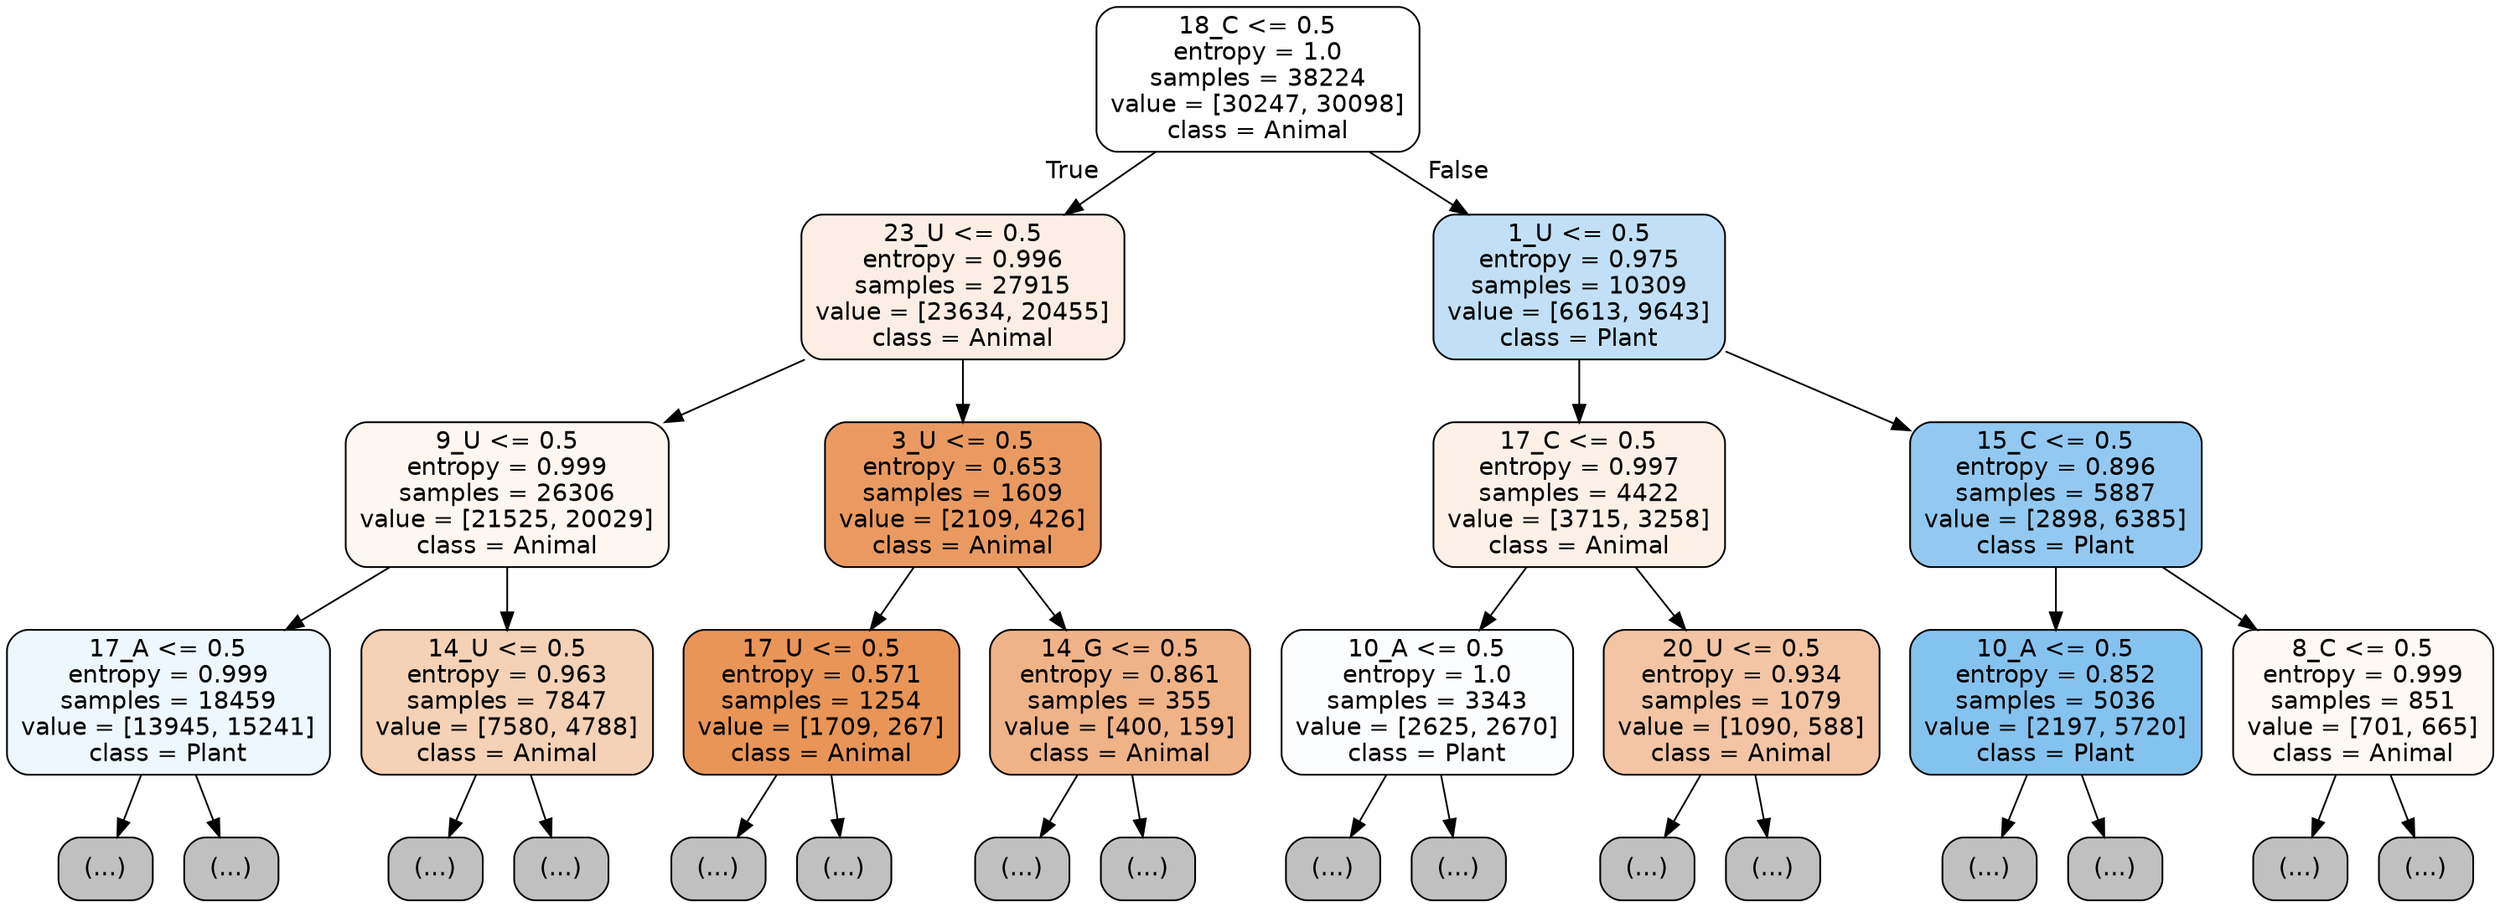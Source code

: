 digraph Tree {
node [shape=box, style="filled, rounded", color="black", fontname="helvetica"] ;
edge [fontname="helvetica"] ;
0 [label="18_C <= 0.5\nentropy = 1.0\nsamples = 38224\nvalue = [30247, 30098]\nclass = Animal", fillcolor="#fffefe"] ;
1 [label="23_U <= 0.5\nentropy = 0.996\nsamples = 27915\nvalue = [23634, 20455]\nclass = Animal", fillcolor="#fceee4"] ;
0 -> 1 [labeldistance=2.5, labelangle=45, headlabel="True"] ;
2 [label="9_U <= 0.5\nentropy = 0.999\nsamples = 26306\nvalue = [21525, 20029]\nclass = Animal", fillcolor="#fdf6f1"] ;
1 -> 2 ;
3 [label="17_A <= 0.5\nentropy = 0.999\nsamples = 18459\nvalue = [13945, 15241]\nclass = Plant", fillcolor="#eef7fd"] ;
2 -> 3 ;
4 [label="(...)", fillcolor="#C0C0C0"] ;
3 -> 4 ;
6913 [label="(...)", fillcolor="#C0C0C0"] ;
3 -> 6913 ;
8924 [label="14_U <= 0.5\nentropy = 0.963\nsamples = 7847\nvalue = [7580, 4788]\nclass = Animal", fillcolor="#f5d1b6"] ;
2 -> 8924 ;
8925 [label="(...)", fillcolor="#C0C0C0"] ;
8924 -> 8925 ;
11520 [label="(...)", fillcolor="#C0C0C0"] ;
8924 -> 11520 ;
12557 [label="3_U <= 0.5\nentropy = 0.653\nsamples = 1609\nvalue = [2109, 426]\nclass = Animal", fillcolor="#ea9a61"] ;
1 -> 12557 ;
12558 [label="17_U <= 0.5\nentropy = 0.571\nsamples = 1254\nvalue = [1709, 267]\nclass = Animal", fillcolor="#e99558"] ;
12557 -> 12558 ;
12559 [label="(...)", fillcolor="#C0C0C0"] ;
12558 -> 12559 ;
12880 [label="(...)", fillcolor="#C0C0C0"] ;
12558 -> 12880 ;
12993 [label="14_G <= 0.5\nentropy = 0.861\nsamples = 355\nvalue = [400, 159]\nclass = Animal", fillcolor="#efb388"] ;
12557 -> 12993 ;
12994 [label="(...)", fillcolor="#C0C0C0"] ;
12993 -> 12994 ;
13111 [label="(...)", fillcolor="#C0C0C0"] ;
12993 -> 13111 ;
13168 [label="1_U <= 0.5\nentropy = 0.975\nsamples = 10309\nvalue = [6613, 9643]\nclass = Plant", fillcolor="#c1e0f7"] ;
0 -> 13168 [labeldistance=2.5, labelangle=-45, headlabel="False"] ;
13169 [label="17_C <= 0.5\nentropy = 0.997\nsamples = 4422\nvalue = [3715, 3258]\nclass = Animal", fillcolor="#fcf0e7"] ;
13168 -> 13169 ;
13170 [label="10_A <= 0.5\nentropy = 1.0\nsamples = 3343\nvalue = [2625, 2670]\nclass = Plant", fillcolor="#fcfdff"] ;
13169 -> 13170 ;
13171 [label="(...)", fillcolor="#C0C0C0"] ;
13170 -> 13171 ;
14390 [label="(...)", fillcolor="#C0C0C0"] ;
13170 -> 14390 ;
14811 [label="20_U <= 0.5\nentropy = 0.934\nsamples = 1079\nvalue = [1090, 588]\nclass = Animal", fillcolor="#f3c5a4"] ;
13169 -> 14811 ;
14812 [label="(...)", fillcolor="#C0C0C0"] ;
14811 -> 14812 ;
15207 [label="(...)", fillcolor="#C0C0C0"] ;
14811 -> 15207 ;
15388 [label="15_C <= 0.5\nentropy = 0.896\nsamples = 5887\nvalue = [2898, 6385]\nclass = Plant", fillcolor="#93c9f1"] ;
13168 -> 15388 ;
15389 [label="10_A <= 0.5\nentropy = 0.852\nsamples = 5036\nvalue = [2197, 5720]\nclass = Plant", fillcolor="#85c3ef"] ;
15388 -> 15389 ;
15390 [label="(...)", fillcolor="#C0C0C0"] ;
15389 -> 15390 ;
16381 [label="(...)", fillcolor="#C0C0C0"] ;
15389 -> 16381 ;
16736 [label="8_C <= 0.5\nentropy = 0.999\nsamples = 851\nvalue = [701, 665]\nclass = Animal", fillcolor="#fef9f5"] ;
15388 -> 16736 ;
16737 [label="(...)", fillcolor="#C0C0C0"] ;
16736 -> 16737 ;
16988 [label="(...)", fillcolor="#C0C0C0"] ;
16736 -> 16988 ;
}